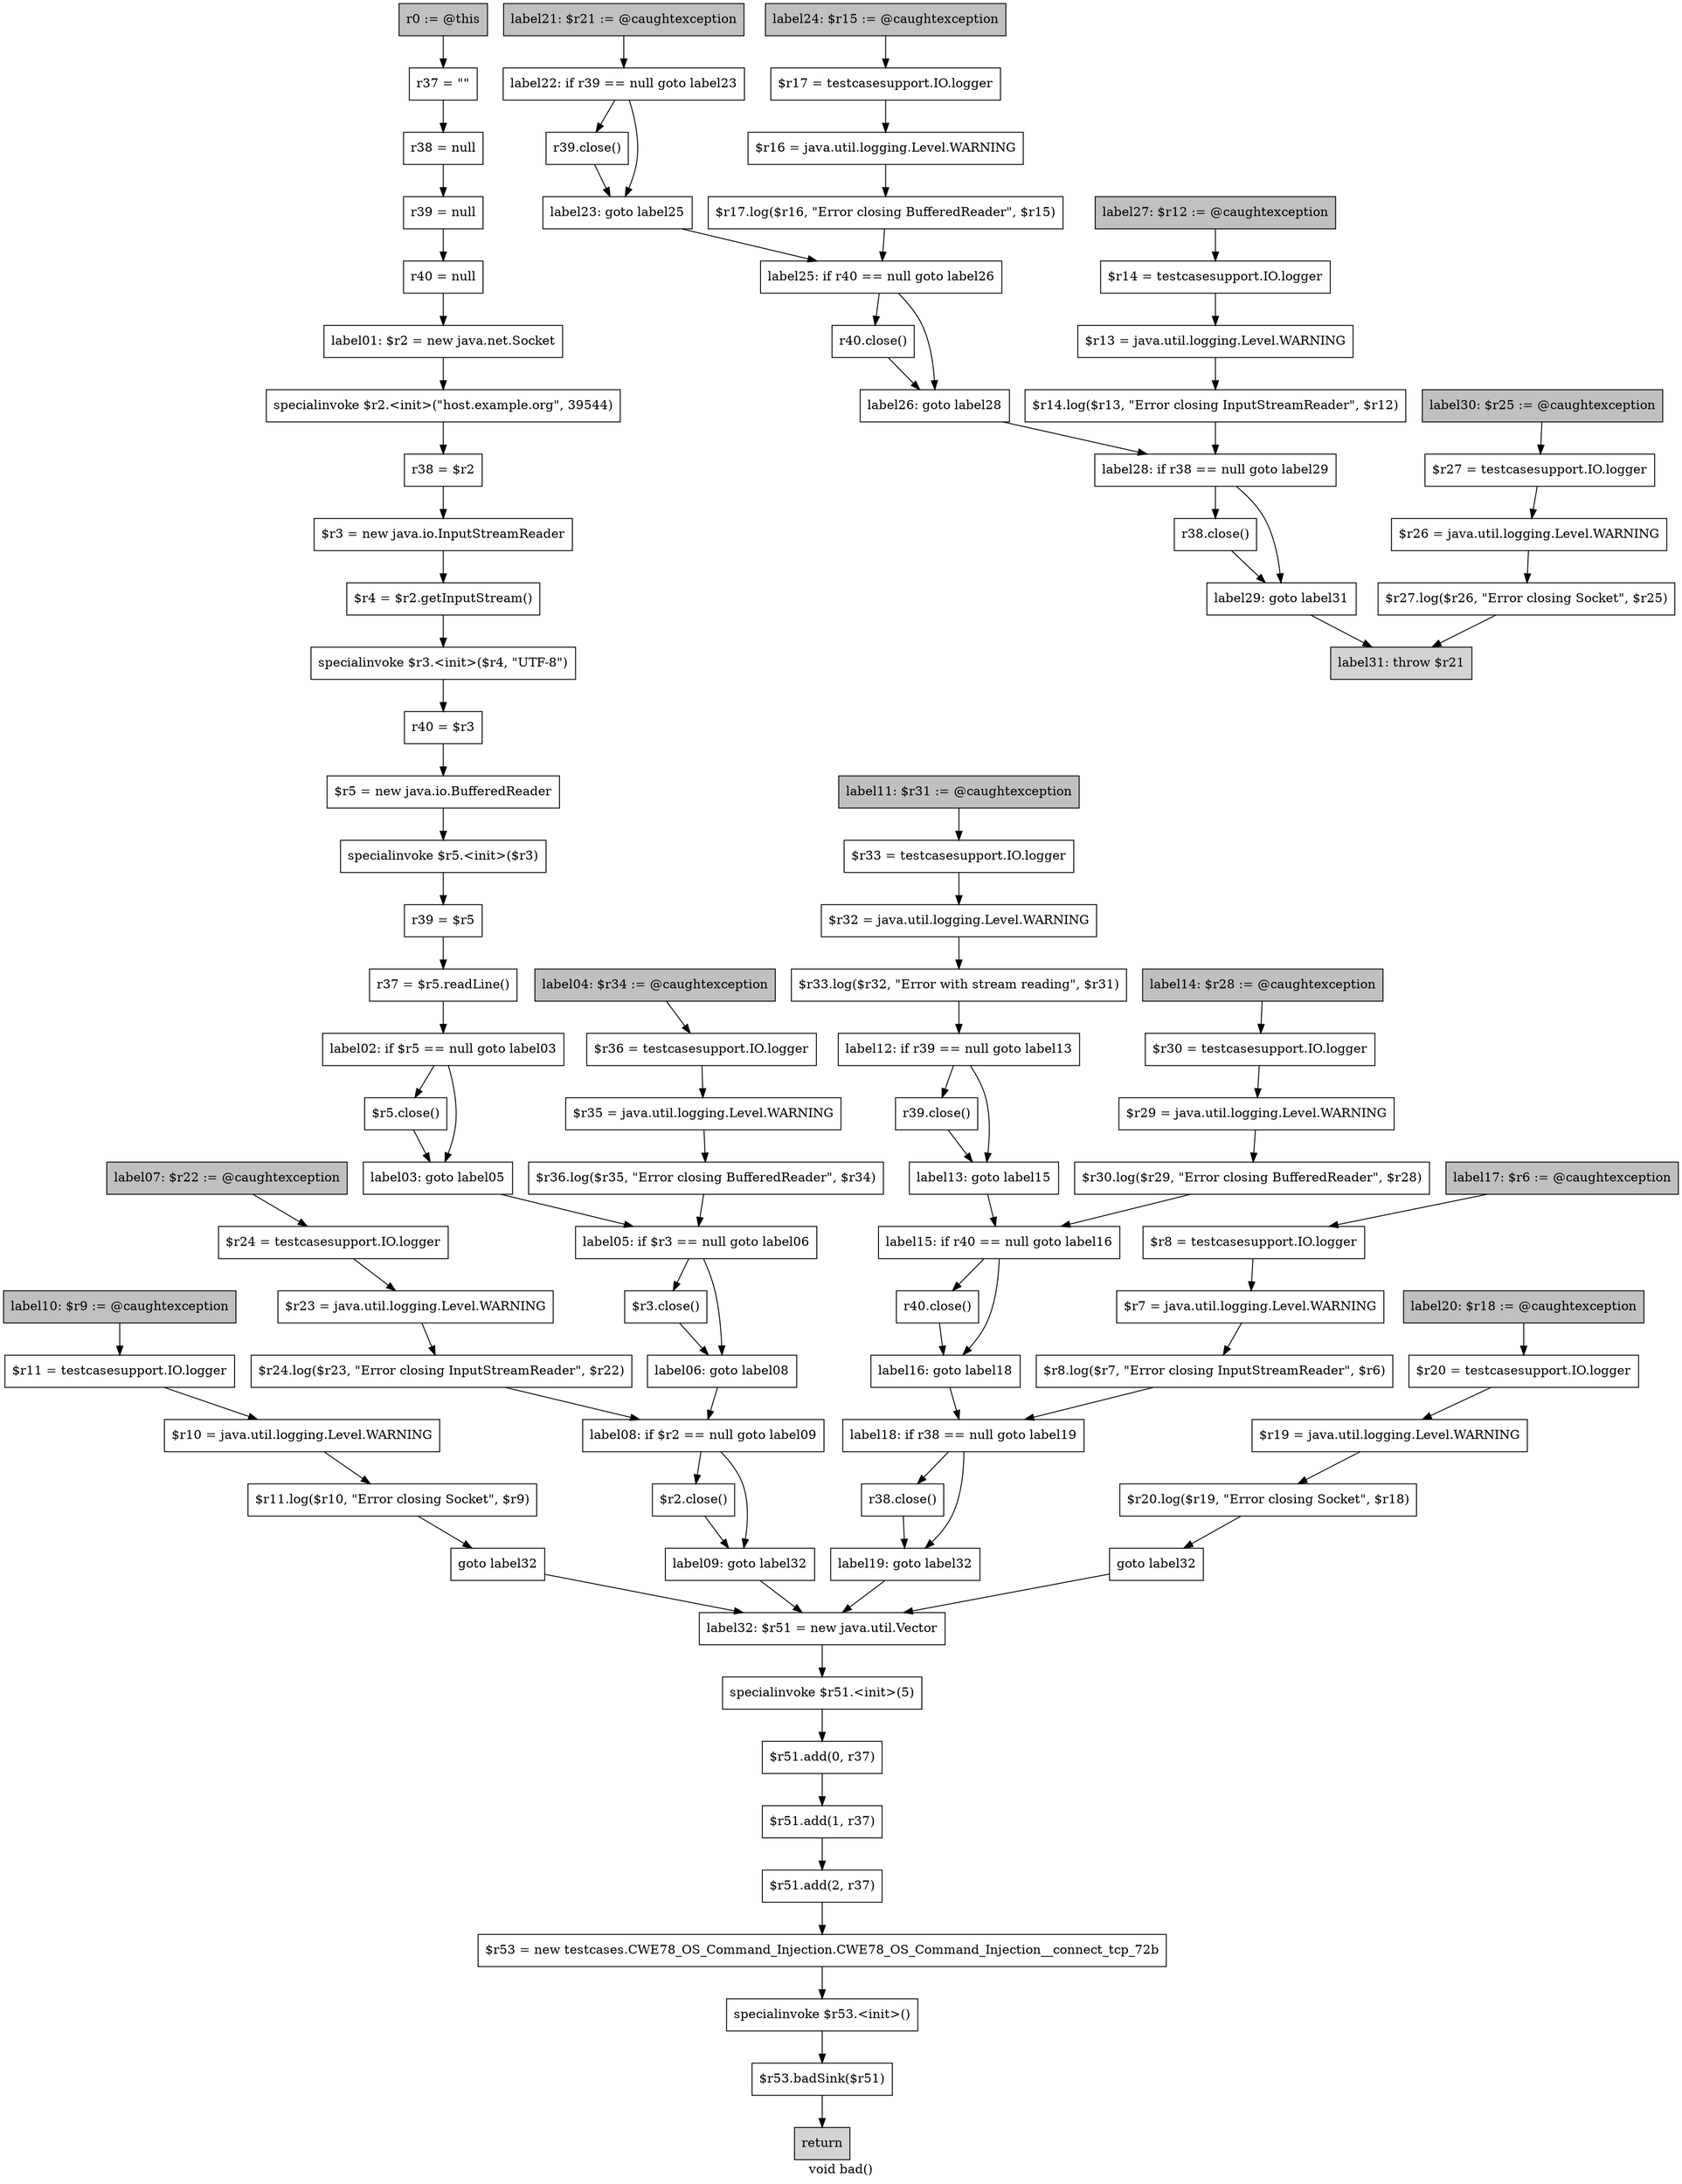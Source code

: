 digraph "void bad()" {
    label="void bad()";
    node [shape=box];
    "0" [style=filled,fillcolor=gray,label="r0 := @this",];
    "1" [label="r37 = \"\"",];
    "0"->"1";
    "2" [label="r38 = null",];
    "1"->"2";
    "3" [label="r39 = null",];
    "2"->"3";
    "4" [label="r40 = null",];
    "3"->"4";
    "5" [label="label01: $r2 = new java.net.Socket",];
    "4"->"5";
    "6" [label="specialinvoke $r2.<init>(\"host.example.org\", 39544)",];
    "5"->"6";
    "7" [label="r38 = $r2",];
    "6"->"7";
    "8" [label="$r3 = new java.io.InputStreamReader",];
    "7"->"8";
    "9" [label="$r4 = $r2.getInputStream()",];
    "8"->"9";
    "10" [label="specialinvoke $r3.<init>($r4, \"UTF-8\")",];
    "9"->"10";
    "11" [label="r40 = $r3",];
    "10"->"11";
    "12" [label="$r5 = new java.io.BufferedReader",];
    "11"->"12";
    "13" [label="specialinvoke $r5.<init>($r3)",];
    "12"->"13";
    "14" [label="r39 = $r5",];
    "13"->"14";
    "15" [label="r37 = $r5.readLine()",];
    "14"->"15";
    "16" [label="label02: if $r5 == null goto label03",];
    "15"->"16";
    "17" [label="$r5.close()",];
    "16"->"17";
    "18" [label="label03: goto label05",];
    "16"->"18";
    "17"->"18";
    "23" [label="label05: if $r3 == null goto label06",];
    "18"->"23";
    "19" [style=filled,fillcolor=gray,label="label04: $r34 := @caughtexception",];
    "20" [label="$r36 = testcasesupport.IO.logger",];
    "19"->"20";
    "21" [label="$r35 = java.util.logging.Level.WARNING",];
    "20"->"21";
    "22" [label="$r36.log($r35, \"Error closing BufferedReader\", $r34)",];
    "21"->"22";
    "22"->"23";
    "24" [label="$r3.close()",];
    "23"->"24";
    "25" [label="label06: goto label08",];
    "23"->"25";
    "24"->"25";
    "30" [label="label08: if $r2 == null goto label09",];
    "25"->"30";
    "26" [style=filled,fillcolor=gray,label="label07: $r22 := @caughtexception",];
    "27" [label="$r24 = testcasesupport.IO.logger",];
    "26"->"27";
    "28" [label="$r23 = java.util.logging.Level.WARNING",];
    "27"->"28";
    "29" [label="$r24.log($r23, \"Error closing InputStreamReader\", $r22)",];
    "28"->"29";
    "29"->"30";
    "31" [label="$r2.close()",];
    "30"->"31";
    "32" [label="label09: goto label32",];
    "30"->"32";
    "31"->"32";
    "87" [label="label32: $r51 = new java.util.Vector",];
    "32"->"87";
    "33" [style=filled,fillcolor=gray,label="label10: $r9 := @caughtexception",];
    "34" [label="$r11 = testcasesupport.IO.logger",];
    "33"->"34";
    "35" [label="$r10 = java.util.logging.Level.WARNING",];
    "34"->"35";
    "36" [label="$r11.log($r10, \"Error closing Socket\", $r9)",];
    "35"->"36";
    "37" [label="goto label32",];
    "36"->"37";
    "37"->"87";
    "38" [style=filled,fillcolor=gray,label="label11: $r31 := @caughtexception",];
    "39" [label="$r33 = testcasesupport.IO.logger",];
    "38"->"39";
    "40" [label="$r32 = java.util.logging.Level.WARNING",];
    "39"->"40";
    "41" [label="$r33.log($r32, \"Error with stream reading\", $r31)",];
    "40"->"41";
    "42" [label="label12: if r39 == null goto label13",];
    "41"->"42";
    "43" [label="r39.close()",];
    "42"->"43";
    "44" [label="label13: goto label15",];
    "42"->"44";
    "43"->"44";
    "49" [label="label15: if r40 == null goto label16",];
    "44"->"49";
    "45" [style=filled,fillcolor=gray,label="label14: $r28 := @caughtexception",];
    "46" [label="$r30 = testcasesupport.IO.logger",];
    "45"->"46";
    "47" [label="$r29 = java.util.logging.Level.WARNING",];
    "46"->"47";
    "48" [label="$r30.log($r29, \"Error closing BufferedReader\", $r28)",];
    "47"->"48";
    "48"->"49";
    "50" [label="r40.close()",];
    "49"->"50";
    "51" [label="label16: goto label18",];
    "49"->"51";
    "50"->"51";
    "56" [label="label18: if r38 == null goto label19",];
    "51"->"56";
    "52" [style=filled,fillcolor=gray,label="label17: $r6 := @caughtexception",];
    "53" [label="$r8 = testcasesupport.IO.logger",];
    "52"->"53";
    "54" [label="$r7 = java.util.logging.Level.WARNING",];
    "53"->"54";
    "55" [label="$r8.log($r7, \"Error closing InputStreamReader\", $r6)",];
    "54"->"55";
    "55"->"56";
    "57" [label="r38.close()",];
    "56"->"57";
    "58" [label="label19: goto label32",];
    "56"->"58";
    "57"->"58";
    "58"->"87";
    "59" [style=filled,fillcolor=gray,label="label20: $r18 := @caughtexception",];
    "60" [label="$r20 = testcasesupport.IO.logger",];
    "59"->"60";
    "61" [label="$r19 = java.util.logging.Level.WARNING",];
    "60"->"61";
    "62" [label="$r20.log($r19, \"Error closing Socket\", $r18)",];
    "61"->"62";
    "63" [label="goto label32",];
    "62"->"63";
    "63"->"87";
    "64" [style=filled,fillcolor=gray,label="label21: $r21 := @caughtexception",];
    "65" [label="label22: if r39 == null goto label23",];
    "64"->"65";
    "66" [label="r39.close()",];
    "65"->"66";
    "67" [label="label23: goto label25",];
    "65"->"67";
    "66"->"67";
    "72" [label="label25: if r40 == null goto label26",];
    "67"->"72";
    "68" [style=filled,fillcolor=gray,label="label24: $r15 := @caughtexception",];
    "69" [label="$r17 = testcasesupport.IO.logger",];
    "68"->"69";
    "70" [label="$r16 = java.util.logging.Level.WARNING",];
    "69"->"70";
    "71" [label="$r17.log($r16, \"Error closing BufferedReader\", $r15)",];
    "70"->"71";
    "71"->"72";
    "73" [label="r40.close()",];
    "72"->"73";
    "74" [label="label26: goto label28",];
    "72"->"74";
    "73"->"74";
    "79" [label="label28: if r38 == null goto label29",];
    "74"->"79";
    "75" [style=filled,fillcolor=gray,label="label27: $r12 := @caughtexception",];
    "76" [label="$r14 = testcasesupport.IO.logger",];
    "75"->"76";
    "77" [label="$r13 = java.util.logging.Level.WARNING",];
    "76"->"77";
    "78" [label="$r14.log($r13, \"Error closing InputStreamReader\", $r12)",];
    "77"->"78";
    "78"->"79";
    "80" [label="r38.close()",];
    "79"->"80";
    "81" [label="label29: goto label31",];
    "79"->"81";
    "80"->"81";
    "86" [style=filled,fillcolor=lightgray,label="label31: throw $r21",];
    "81"->"86";
    "82" [style=filled,fillcolor=gray,label="label30: $r25 := @caughtexception",];
    "83" [label="$r27 = testcasesupport.IO.logger",];
    "82"->"83";
    "84" [label="$r26 = java.util.logging.Level.WARNING",];
    "83"->"84";
    "85" [label="$r27.log($r26, \"Error closing Socket\", $r25)",];
    "84"->"85";
    "85"->"86";
    "88" [label="specialinvoke $r51.<init>(5)",];
    "87"->"88";
    "89" [label="$r51.add(0, r37)",];
    "88"->"89";
    "90" [label="$r51.add(1, r37)",];
    "89"->"90";
    "91" [label="$r51.add(2, r37)",];
    "90"->"91";
    "92" [label="$r53 = new testcases.CWE78_OS_Command_Injection.CWE78_OS_Command_Injection__connect_tcp_72b",];
    "91"->"92";
    "93" [label="specialinvoke $r53.<init>()",];
    "92"->"93";
    "94" [label="$r53.badSink($r51)",];
    "93"->"94";
    "95" [style=filled,fillcolor=lightgray,label="return",];
    "94"->"95";
}
